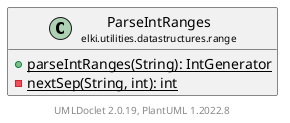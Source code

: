 @startuml
    remove .*\.(Instance|Par|Parameterizer|Factory)$
    set namespaceSeparator none
    hide empty fields
    hide empty methods

    class "<size:14>ParseIntRanges\n<size:10>elki.utilities.datastructures.range" as elki.utilities.datastructures.range.ParseIntRanges [[ParseIntRanges.html]] {
        {static} +parseIntRanges(String): IntGenerator
        {static} -nextSep(String, int): int
    }

    center footer UMLDoclet 2.0.19, PlantUML 1.2022.8
@enduml
